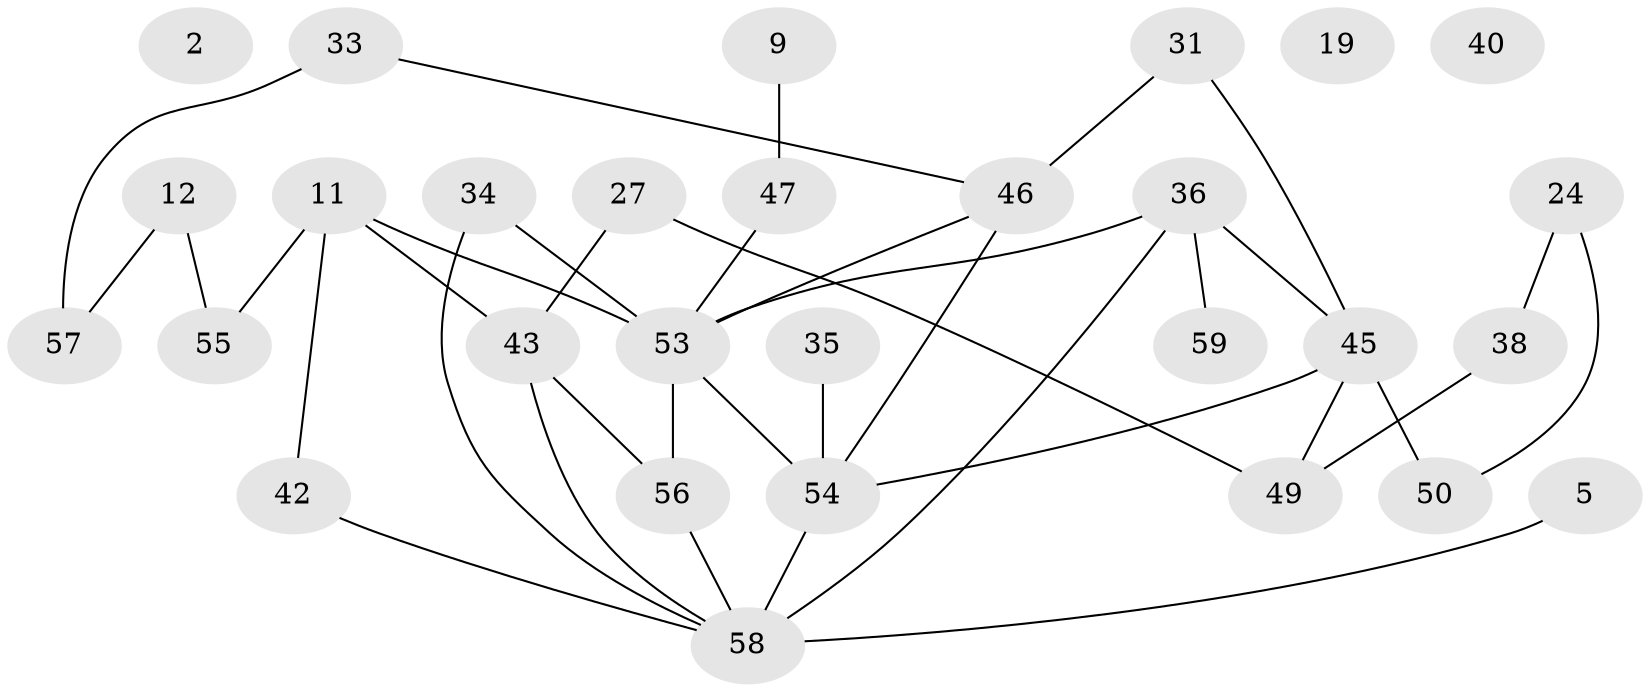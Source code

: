// original degree distribution, {6: 0.01694915254237288, 0: 0.05084745762711865, 2: 0.3220338983050847, 4: 0.2033898305084746, 1: 0.1694915254237288, 3: 0.2033898305084746, 5: 0.03389830508474576}
// Generated by graph-tools (version 1.1) at 2025/39/03/09/25 04:39:35]
// undirected, 29 vertices, 37 edges
graph export_dot {
graph [start="1"]
  node [color=gray90,style=filled];
  2;
  5;
  9;
  11;
  12;
  19;
  24;
  27;
  31 [super="+29"];
  33;
  34;
  35;
  36 [super="+28+32+23"];
  38 [super="+14"];
  40;
  42;
  43 [super="+4"];
  45 [super="+25"];
  46 [super="+30"];
  47;
  49 [super="+7"];
  50;
  53 [super="+44+48"];
  54 [super="+51+52"];
  55;
  56 [super="+13+21"];
  57;
  58 [super="+8+39+41"];
  59;
  5 -- 58;
  9 -- 47;
  11 -- 42;
  11 -- 55;
  11 -- 43;
  11 -- 53;
  12 -- 55;
  12 -- 57;
  24 -- 38;
  24 -- 50;
  27 -- 43;
  27 -- 49;
  31 -- 45;
  31 -- 46;
  33 -- 57;
  33 -- 46;
  34 -- 53;
  34 -- 58;
  35 -- 54;
  36 -- 53;
  36 -- 59;
  36 -- 45;
  36 -- 58;
  38 -- 49;
  42 -- 58;
  43 -- 56;
  43 -- 58 [weight=2];
  45 -- 49;
  45 -- 50;
  45 -- 54;
  46 -- 54 [weight=2];
  46 -- 53;
  47 -- 53;
  53 -- 56 [weight=3];
  53 -- 54 [weight=2];
  54 -- 58 [weight=3];
  56 -- 58;
}
